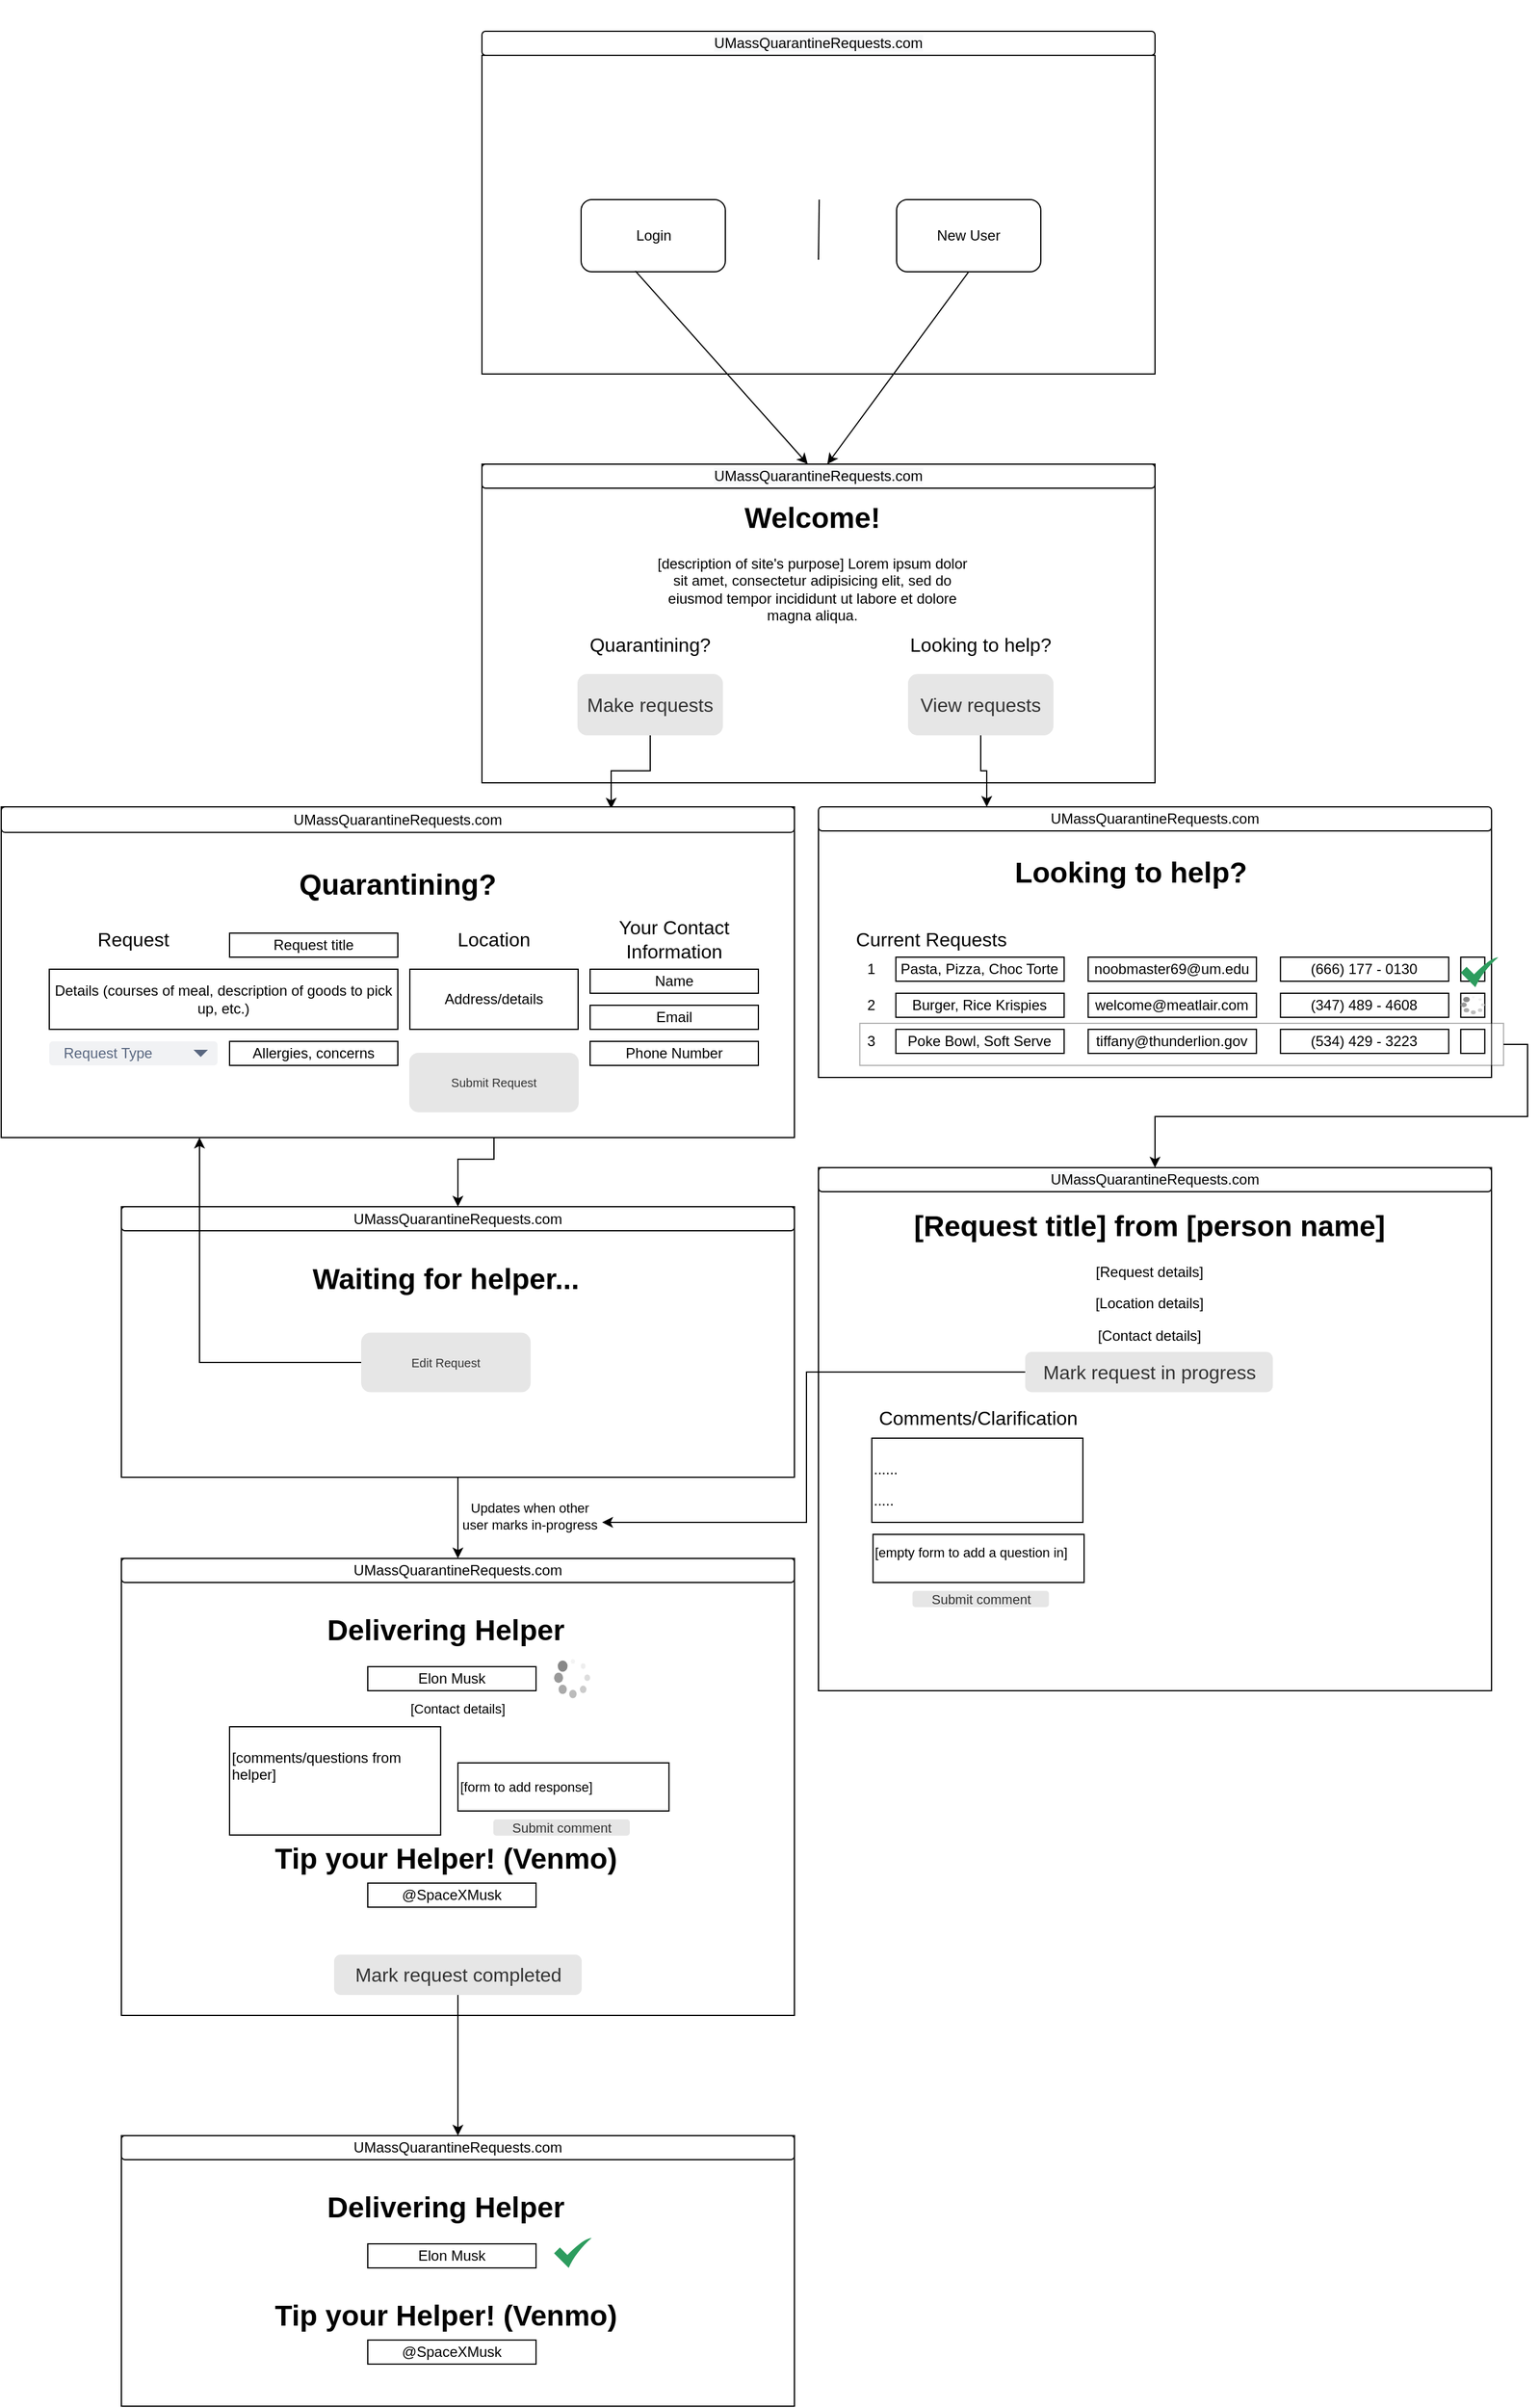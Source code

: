 <mxfile version="15.5.6" type="device"><diagram id="xOa8urjB6kpWdedyfURd" name="Page-1"><mxGraphModel dx="1113" dy="1816" grid="1" gridSize="10" guides="1" tooltips="1" connect="1" arrows="1" fold="1" page="1" pageScale="1" pageWidth="850" pageHeight="1100" math="0" shadow="0"><root><mxCell id="0"/><mxCell id="1" parent="0"/><mxCell id="gMZ0pz86UfZ7Bh6NmJJu-4" value="" style="rounded=0;whiteSpace=wrap;html=1;" parent="1" vertex="1"><mxGeometry x="570" y="-320" width="560" height="265" as="geometry"/></mxCell><mxCell id="gMZ0pz86UfZ7Bh6NmJJu-62" style="edgeStyle=orthogonalEdgeStyle;rounded=0;orthogonalLoop=1;jettySize=auto;html=1;entryX=0.769;entryY=0.071;entryDx=0;entryDy=0;entryPerimeter=0;" parent="1" source="gMZ0pz86UfZ7Bh6NmJJu-7" target="gMZ0pz86UfZ7Bh6NmJJu-18" edge="1"><mxGeometry relative="1" as="geometry"/></mxCell><mxCell id="gMZ0pz86UfZ7Bh6NmJJu-63" style="edgeStyle=orthogonalEdgeStyle;rounded=0;orthogonalLoop=1;jettySize=auto;html=1;entryX=0.25;entryY=0;entryDx=0;entryDy=0;" parent="1" source="gMZ0pz86UfZ7Bh6NmJJu-6" target="gMZ0pz86UfZ7Bh6NmJJu-60" edge="1"><mxGeometry relative="1" as="geometry"/></mxCell><mxCell id="gMZ0pz86UfZ7Bh6NmJJu-5" value="&lt;h1&gt;Welcome!&lt;/h1&gt;&lt;p&gt;[description of site's purpose]&amp;nbsp;&lt;span&gt;Lorem ipsum dolor sit amet, consectetur adipisicing elit, sed do eiusmod tempor incididunt ut labore et dolore magna aliqua.&lt;/span&gt;&lt;/p&gt;" style="text;html=1;strokeColor=none;fillColor=none;spacing=5;spacingTop=-20;whiteSpace=wrap;overflow=hidden;rounded=0;align=center;" parent="1" vertex="1"><mxGeometry x="705" y="-295" width="280" height="120" as="geometry"/></mxCell><mxCell id="gMZ0pz86UfZ7Bh6NmJJu-6" value="&lt;font style=&quot;font-size: 16px&quot;&gt;View requests&lt;/font&gt;" style="rounded=1;html=1;shadow=0;dashed=0;whiteSpace=wrap;fontSize=10;fillColor=#E6E6E6;align=center;strokeColor=#E6E6E6;fontColor=#333333;" parent="1" vertex="1"><mxGeometry x="925" y="-145" width="120" height="50" as="geometry"/></mxCell><mxCell id="gMZ0pz86UfZ7Bh6NmJJu-7" value="&lt;font style=&quot;font-size: 16px&quot;&gt;Make requests&lt;/font&gt;" style="rounded=1;html=1;shadow=0;dashed=0;whiteSpace=wrap;fontSize=10;fillColor=#E6E6E6;align=center;strokeColor=#E6E6E6;fontColor=#333333;" parent="1" vertex="1"><mxGeometry x="650" y="-145" width="120" height="50" as="geometry"/></mxCell><mxCell id="gMZ0pz86UfZ7Bh6NmJJu-8" value="Quarantining?" style="text;html=1;strokeColor=none;fillColor=none;align=center;verticalAlign=middle;whiteSpace=wrap;rounded=0;fontSize=16;" parent="1" vertex="1"><mxGeometry x="640" y="-185" width="140" height="30" as="geometry"/></mxCell><mxCell id="gMZ0pz86UfZ7Bh6NmJJu-9" value="Looking to help?" style="text;html=1;strokeColor=none;fillColor=none;align=center;verticalAlign=middle;whiteSpace=wrap;rounded=0;fontSize=16;" parent="1" vertex="1"><mxGeometry x="915" y="-185" width="140" height="30" as="geometry"/></mxCell><mxCell id="gMZ0pz86UfZ7Bh6NmJJu-10" value="&#10;&#10;&lt;span style=&quot;color: rgb(0, 0, 0); font-family: helvetica; font-size: 12px; font-style: normal; font-weight: 400; letter-spacing: normal; text-align: center; text-indent: 0px; text-transform: none; word-spacing: 0px; background-color: rgb(248, 249, 250); display: inline; float: none;&quot;&gt;UMassQuarantineRequests.com&lt;/span&gt;&#10;&#10;" style="rounded=1;whiteSpace=wrap;html=1;" parent="1" vertex="1"><mxGeometry x="570" y="-320" width="560" height="20" as="geometry"/></mxCell><mxCell id="gMZ0pz86UfZ7Bh6NmJJu-67" style="edgeStyle=orthogonalEdgeStyle;rounded=0;orthogonalLoop=1;jettySize=auto;html=1;exitX=0.5;exitY=1;exitDx=0;exitDy=0;entryX=0.5;entryY=0;entryDx=0;entryDy=0;" parent="1" source="8UkIw04C8tfjKHW86x7a-14" target="gMZ0pz86UfZ7Bh6NmJJu-61" edge="1"><mxGeometry relative="1" as="geometry"/></mxCell><mxCell id="gMZ0pz86UfZ7Bh6NmJJu-12" value="" style="rounded=0;whiteSpace=wrap;html=1;" parent="1" vertex="1"><mxGeometry x="170" y="-35" width="660" height="275" as="geometry"/></mxCell><mxCell id="gMZ0pz86UfZ7Bh6NmJJu-13" value="&lt;h1&gt;Quarantining?&lt;/h1&gt;" style="text;html=1;strokeColor=none;fillColor=none;spacing=5;spacingTop=-20;whiteSpace=wrap;overflow=hidden;rounded=0;align=center;" parent="1" vertex="1"><mxGeometry x="360" y="10" width="280" height="40" as="geometry"/></mxCell><mxCell id="gMZ0pz86UfZ7Bh6NmJJu-16" value="Request" style="text;html=1;strokeColor=none;fillColor=none;align=center;verticalAlign=middle;whiteSpace=wrap;rounded=0;fontSize=16;" parent="1" vertex="1"><mxGeometry x="210" y="60" width="140" height="30" as="geometry"/></mxCell><mxCell id="gMZ0pz86UfZ7Bh6NmJJu-17" value="Your Contact Information" style="text;html=1;strokeColor=none;fillColor=none;align=center;verticalAlign=middle;whiteSpace=wrap;rounded=0;fontSize=16;" parent="1" vertex="1"><mxGeometry x="660" y="60" width="140" height="30" as="geometry"/></mxCell><mxCell id="gMZ0pz86UfZ7Bh6NmJJu-18" value="UMassQuarantineRequests.com" style="rounded=1;whiteSpace=wrap;html=1;" parent="1" vertex="1"><mxGeometry x="170" y="-35" width="660" height="21.25" as="geometry"/></mxCell><mxCell id="gMZ0pz86UfZ7Bh6NmJJu-24" value="Email" style="rounded=0;whiteSpace=wrap;html=1;" parent="1" vertex="1"><mxGeometry x="660" y="130" width="140" height="20" as="geometry"/></mxCell><mxCell id="gMZ0pz86UfZ7Bh6NmJJu-25" value="Phone Number" style="rounded=0;whiteSpace=wrap;html=1;" parent="1" vertex="1"><mxGeometry x="660" y="160" width="140" height="20" as="geometry"/></mxCell><mxCell id="gMZ0pz86UfZ7Bh6NmJJu-27" value="Allergies, concerns" style="rounded=0;whiteSpace=wrap;html=1;" parent="1" vertex="1"><mxGeometry x="360" y="160" width="140" height="20" as="geometry"/></mxCell><mxCell id="gMZ0pz86UfZ7Bh6NmJJu-28" value="" style="rounded=0;whiteSpace=wrap;html=1;" parent="1" vertex="1"><mxGeometry x="850" y="-25" width="560" height="215" as="geometry"/></mxCell><mxCell id="gMZ0pz86UfZ7Bh6NmJJu-29" value="&lt;h1&gt;Looking to help?&lt;/h1&gt;" style="text;html=1;strokeColor=none;fillColor=none;spacing=5;spacingTop=-20;whiteSpace=wrap;overflow=hidden;rounded=0;align=center;" parent="1" vertex="1"><mxGeometry x="970" width="280" height="40" as="geometry"/></mxCell><mxCell id="gMZ0pz86UfZ7Bh6NmJJu-30" value="Current Requests" style="text;html=1;strokeColor=none;fillColor=none;align=center;verticalAlign=middle;whiteSpace=wrap;rounded=0;fontSize=16;" parent="1" vertex="1"><mxGeometry x="874.38" y="60" width="140" height="30" as="geometry"/></mxCell><mxCell id="8UkIw04C8tfjKHW86x7a-26" value="" style="rounded=0;whiteSpace=wrap;html=1;opacity=30;" parent="1" vertex="1"><mxGeometry x="884.38" y="145" width="535.62" height="35" as="geometry"/></mxCell><mxCell id="gMZ0pz86UfZ7Bh6NmJJu-33" value="Pasta, Pizza, Choc Torte" style="rounded=0;whiteSpace=wrap;html=1;" parent="1" vertex="1"><mxGeometry x="914.38" y="90" width="140" height="20" as="geometry"/></mxCell><mxCell id="gMZ0pz86UfZ7Bh6NmJJu-34" value="Burger, Rice Krispies" style="rounded=0;whiteSpace=wrap;html=1;" parent="1" vertex="1"><mxGeometry x="914.38" y="120" width="140" height="20" as="geometry"/></mxCell><mxCell id="gMZ0pz86UfZ7Bh6NmJJu-35" value="Poke Bowl, Soft Serve" style="rounded=0;whiteSpace=wrap;html=1;" parent="1" vertex="1"><mxGeometry x="914.38" y="150" width="140" height="20" as="geometry"/></mxCell><mxCell id="gMZ0pz86UfZ7Bh6NmJJu-36" value="noobmaster69@um.edu" style="rounded=0;whiteSpace=wrap;html=1;" parent="1" vertex="1"><mxGeometry x="1074.38" y="90" width="140" height="20" as="geometry"/></mxCell><mxCell id="gMZ0pz86UfZ7Bh6NmJJu-37" value="(666) 177 - 0130" style="rounded=0;whiteSpace=wrap;html=1;" parent="1" vertex="1"><mxGeometry x="1234.38" y="90" width="140" height="20" as="geometry"/></mxCell><mxCell id="gMZ0pz86UfZ7Bh6NmJJu-44" value="1" style="text;html=1;strokeColor=none;fillColor=none;align=center;verticalAlign=middle;whiteSpace=wrap;rounded=0;" parent="1" vertex="1"><mxGeometry x="864.38" y="85" width="60" height="30" as="geometry"/></mxCell><mxCell id="gMZ0pz86UfZ7Bh6NmJJu-46" value="2" style="text;html=1;strokeColor=none;fillColor=none;align=center;verticalAlign=middle;whiteSpace=wrap;rounded=0;" parent="1" vertex="1"><mxGeometry x="864.38" y="115" width="60" height="30" as="geometry"/></mxCell><mxCell id="gMZ0pz86UfZ7Bh6NmJJu-47" value="3" style="text;html=1;strokeColor=none;fillColor=none;align=center;verticalAlign=middle;whiteSpace=wrap;rounded=0;" parent="1" vertex="1"><mxGeometry x="864.38" y="145" width="60" height="30" as="geometry"/></mxCell><mxCell id="gMZ0pz86UfZ7Bh6NmJJu-49" value="welcome@meatlair.com" style="rounded=0;whiteSpace=wrap;html=1;" parent="1" vertex="1"><mxGeometry x="1074.38" y="120" width="140" height="20" as="geometry"/></mxCell><mxCell id="gMZ0pz86UfZ7Bh6NmJJu-50" value="(347)&amp;nbsp;489 - 4608" style="rounded=0;whiteSpace=wrap;html=1;" parent="1" vertex="1"><mxGeometry x="1234.38" y="120" width="140" height="20" as="geometry"/></mxCell><mxCell id="gMZ0pz86UfZ7Bh6NmJJu-51" value="tiffany@thunderlion.gov" style="rounded=0;whiteSpace=wrap;html=1;" parent="1" vertex="1"><mxGeometry x="1074.38" y="150" width="140" height="20" as="geometry"/></mxCell><mxCell id="gMZ0pz86UfZ7Bh6NmJJu-52" value="(534) 429 - 3223" style="rounded=0;whiteSpace=wrap;html=1;" parent="1" vertex="1"><mxGeometry x="1234.38" y="150" width="140" height="20" as="geometry"/></mxCell><mxCell id="gMZ0pz86UfZ7Bh6NmJJu-54" value="" style="rounded=0;whiteSpace=wrap;html=1;" parent="1" vertex="1"><mxGeometry x="1384.38" y="90" width="20" height="20" as="geometry"/></mxCell><mxCell id="gMZ0pz86UfZ7Bh6NmJJu-55" value="" style="rounded=0;whiteSpace=wrap;html=1;" parent="1" vertex="1"><mxGeometry x="1384.38" y="120" width="20" height="20" as="geometry"/></mxCell><mxCell id="8UkIw04C8tfjKHW86x7a-25" style="edgeStyle=orthogonalEdgeStyle;rounded=0;orthogonalLoop=1;jettySize=auto;html=1;exitX=1;exitY=0.5;exitDx=0;exitDy=0;entryX=0.5;entryY=0;entryDx=0;entryDy=0;" parent="1" source="8UkIw04C8tfjKHW86x7a-26" target="8UkIw04C8tfjKHW86x7a-22" edge="1"><mxGeometry relative="1" as="geometry"/></mxCell><mxCell id="gMZ0pz86UfZ7Bh6NmJJu-56" value="" style="rounded=0;whiteSpace=wrap;html=1;" parent="1" vertex="1"><mxGeometry x="1384.38" y="150" width="20" height="20" as="geometry"/></mxCell><mxCell id="gMZ0pz86UfZ7Bh6NmJJu-57" value="" style="sketch=0;html=1;aspect=fixed;strokeColor=none;shadow=0;align=center;verticalAlign=top;fillColor=#2D9C5E;shape=mxgraph.gcp2.check" parent="1" vertex="1"><mxGeometry x="1384.38" y="90" width="31.25" height="25" as="geometry"/></mxCell><mxCell id="gMZ0pz86UfZ7Bh6NmJJu-58" value="" style="verticalLabelPosition=bottom;shadow=0;dashed=0;align=center;html=1;verticalAlign=top;strokeWidth=1;shape=mxgraph.mockup.misc.loading_circle_1;pointerEvents=1" parent="1" vertex="1"><mxGeometry x="1384.38" y="122.5" width="20" height="15" as="geometry"/></mxCell><mxCell id="8UkIw04C8tfjKHW86x7a-67" style="edgeStyle=orthogonalEdgeStyle;rounded=0;orthogonalLoop=1;jettySize=auto;html=1;exitX=0.5;exitY=1;exitDx=0;exitDy=0;entryX=0.5;entryY=0;entryDx=0;entryDy=0;fontSize=11;" parent="1" source="gMZ0pz86UfZ7Bh6NmJJu-59" target="8UkIw04C8tfjKHW86x7a-60" edge="1"><mxGeometry relative="1" as="geometry"/></mxCell><mxCell id="gMZ0pz86UfZ7Bh6NmJJu-59" value="" style="rounded=0;whiteSpace=wrap;html=1;" parent="1" vertex="1"><mxGeometry x="270" y="297.5" width="560" height="225" as="geometry"/></mxCell><mxCell id="gMZ0pz86UfZ7Bh6NmJJu-60" value="UMassQuarantineRequests.com" style="rounded=1;whiteSpace=wrap;html=1;" parent="1" vertex="1"><mxGeometry x="850" y="-35" width="560" height="20" as="geometry"/></mxCell><mxCell id="gMZ0pz86UfZ7Bh6NmJJu-61" value="UMassQuarantineRequests.com" style="rounded=1;whiteSpace=wrap;html=1;" parent="1" vertex="1"><mxGeometry x="270" y="297.5" width="560" height="20" as="geometry"/></mxCell><mxCell id="gMZ0pz86UfZ7Bh6NmJJu-66" value="&lt;h1&gt;Waiting for helper...&lt;/h1&gt;" style="text;html=1;strokeColor=none;fillColor=none;spacing=5;spacingTop=-20;whiteSpace=wrap;overflow=hidden;rounded=0;align=center;" parent="1" vertex="1"><mxGeometry x="400" y="337.5" width="280" height="40" as="geometry"/></mxCell><mxCell id="8UkIw04C8tfjKHW86x7a-1" value="Address/details" style="rounded=0;whiteSpace=wrap;html=1;" parent="1" vertex="1"><mxGeometry x="510" y="100" width="140" height="50" as="geometry"/></mxCell><mxCell id="8UkIw04C8tfjKHW86x7a-2" value="Location" style="text;html=1;strokeColor=none;fillColor=none;align=center;verticalAlign=middle;whiteSpace=wrap;rounded=0;fontSize=16;" parent="1" vertex="1"><mxGeometry x="510" y="60" width="140" height="30" as="geometry"/></mxCell><mxCell id="8UkIw04C8tfjKHW86x7a-3" value="Request Type" style="rounded=1;fillColor=#F1F2F4;strokeColor=none;html=1;fontColor=#596780;align=left;fontSize=12;spacingLeft=10;sketch=0;" parent="1" vertex="1"><mxGeometry x="210" y="160" width="140" height="20" as="geometry"/></mxCell><mxCell id="8UkIw04C8tfjKHW86x7a-4" value="" style="shape=triangle;direction=south;fillColor=#596780;strokeColor=none;html=1;sketch=0;" parent="8UkIw04C8tfjKHW86x7a-3" vertex="1"><mxGeometry x="1" y="0.5" width="12" height="6" relative="1" as="geometry"><mxPoint x="-20" y="-3" as="offset"/></mxGeometry></mxCell><mxCell id="8UkIw04C8tfjKHW86x7a-12" value="Details (courses of meal, description of goods to pick up, etc.)" style="rounded=0;whiteSpace=wrap;html=1;" parent="1" vertex="1"><mxGeometry x="210" y="100" width="290" height="50" as="geometry"/></mxCell><mxCell id="8UkIw04C8tfjKHW86x7a-14" value="Submit Request" style="rounded=1;html=1;shadow=0;dashed=0;whiteSpace=wrap;fontSize=10;fillColor=#E6E6E6;align=center;strokeColor=#E6E6E6;fontColor=#333333;" parent="1" vertex="1"><mxGeometry x="510" y="170" width="140" height="48.44" as="geometry"/></mxCell><mxCell id="8UkIw04C8tfjKHW86x7a-16" value="" style="rounded=0;whiteSpace=wrap;html=1;" parent="1" vertex="1"><mxGeometry x="850" y="265" width="560" height="435" as="geometry"/></mxCell><mxCell id="8UkIw04C8tfjKHW86x7a-17" value="&lt;h1&gt;[Request title] from [person name]&lt;/h1&gt;&lt;p&gt;[Request details]&lt;/p&gt;&lt;p&gt;[Location details]&lt;/p&gt;&lt;p&gt;[Contact details]&lt;/p&gt;" style="text;html=1;strokeColor=none;fillColor=none;spacing=5;spacingTop=-20;whiteSpace=wrap;overflow=hidden;rounded=0;align=center;" parent="1" vertex="1"><mxGeometry x="912.5" y="293.75" width="425" height="120" as="geometry"/></mxCell><mxCell id="8UkIw04C8tfjKHW86x7a-69" style="edgeStyle=orthogonalEdgeStyle;rounded=0;orthogonalLoop=1;jettySize=auto;html=1;exitX=0;exitY=0.5;exitDx=0;exitDy=0;fontSize=11;" parent="1" source="8UkIw04C8tfjKHW86x7a-19" target="8UkIw04C8tfjKHW86x7a-70" edge="1"><mxGeometry relative="1" as="geometry"><mxPoint x="560" y="560" as="targetPoint"/><Array as="points"><mxPoint x="840" y="435"/><mxPoint x="840" y="560"/></Array></mxGeometry></mxCell><mxCell id="8UkIw04C8tfjKHW86x7a-19" value="&lt;font style=&quot;font-size: 16px&quot;&gt;Mark request in progress&lt;/font&gt;" style="rounded=1;html=1;shadow=0;dashed=0;whiteSpace=wrap;fontSize=10;fillColor=#E6E6E6;align=center;strokeColor=#E6E6E6;fontColor=#333333;" parent="1" vertex="1"><mxGeometry x="1022.5" y="418.75" width="205" height="32.5" as="geometry"/></mxCell><mxCell id="8UkIw04C8tfjKHW86x7a-22" value="&#10;&#10;&lt;span style=&quot;color: rgb(0, 0, 0); font-family: helvetica; font-size: 12px; font-style: normal; font-weight: 400; letter-spacing: normal; text-align: center; text-indent: 0px; text-transform: none; word-spacing: 0px; background-color: rgb(248, 249, 250); display: inline; float: none;&quot;&gt;UMassQuarantineRequests.com&lt;/span&gt;&#10;&#10;" style="rounded=1;whiteSpace=wrap;html=1;" parent="1" vertex="1"><mxGeometry x="850" y="265" width="560" height="20" as="geometry"/></mxCell><mxCell id="8UkIw04C8tfjKHW86x7a-29" value="Request title" style="rounded=0;whiteSpace=wrap;html=1;" parent="1" vertex="1"><mxGeometry x="360" y="70" width="140" height="20" as="geometry"/></mxCell><mxCell id="8UkIw04C8tfjKHW86x7a-30" value="Name" style="rounded=0;whiteSpace=wrap;html=1;" parent="1" vertex="1"><mxGeometry x="660" y="100" width="140" height="20" as="geometry"/></mxCell><mxCell id="8UkIw04C8tfjKHW86x7a-41" value="Comments/Clarification" style="text;html=1;strokeColor=none;fillColor=none;align=center;verticalAlign=middle;whiteSpace=wrap;rounded=0;fontSize=16;" parent="1" vertex="1"><mxGeometry x="912.5" y="457.5" width="140" height="30" as="geometry"/></mxCell><mxCell id="8UkIw04C8tfjKHW86x7a-42" value="&lt;p style=&quot;line-height: 1.2&quot;&gt;......&lt;/p&gt;&lt;p style=&quot;line-height: 1.2&quot;&gt;.....&lt;/p&gt;" style="rounded=0;whiteSpace=wrap;html=1;align=left;verticalAlign=top;" parent="1" vertex="1"><mxGeometry x="894.38" y="490" width="175.62" height="70" as="geometry"/></mxCell><mxCell id="8UkIw04C8tfjKHW86x7a-43" value="&lt;p style=&quot;line-height: 1 ; font-size: 11px&quot;&gt;&lt;font style=&quot;font-size: 11px&quot;&gt;[empty form to add a question in]&lt;/font&gt;&lt;/p&gt;&lt;p style=&quot;line-height: 0 ; font-size: 11px&quot;&gt;&lt;br&gt;&lt;/p&gt;" style="rounded=0;whiteSpace=wrap;html=1;align=left;verticalAlign=middle;spacing=2;" parent="1" vertex="1"><mxGeometry x="895.38" y="570" width="175.62" height="40" as="geometry"/></mxCell><mxCell id="8UkIw04C8tfjKHW86x7a-44" value="&lt;span style=&quot;font-size: 11px&quot;&gt;Submit comment&lt;/span&gt;" style="rounded=1;html=1;shadow=0;dashed=0;whiteSpace=wrap;fontSize=10;fillColor=#E6E6E6;align=center;strokeColor=#E6E6E6;fontColor=#333333;" parent="1" vertex="1"><mxGeometry x="928.75" y="617.5" width="112.5" height="12.5" as="geometry"/></mxCell><mxCell id="8UkIw04C8tfjKHW86x7a-45" value="" style="rounded=0;whiteSpace=wrap;html=1;" parent="1" vertex="1"><mxGeometry x="270" y="1070" width="560" height="225" as="geometry"/></mxCell><mxCell id="8UkIw04C8tfjKHW86x7a-46" value="UMassQuarantineRequests.com" style="rounded=1;whiteSpace=wrap;html=1;" parent="1" vertex="1"><mxGeometry x="270" y="1070" width="560" height="20" as="geometry"/></mxCell><mxCell id="8UkIw04C8tfjKHW86x7a-47" value="Elon Musk" style="rounded=0;whiteSpace=wrap;html=1;" parent="1" vertex="1"><mxGeometry x="475" y="1160" width="140" height="20" as="geometry"/></mxCell><mxCell id="8UkIw04C8tfjKHW86x7a-48" value="&lt;h1&gt;Delivering Helper&lt;/h1&gt;" style="text;html=1;strokeColor=none;fillColor=none;spacing=5;spacingTop=-20;whiteSpace=wrap;overflow=hidden;rounded=0;align=center;" parent="1" vertex="1"><mxGeometry x="400" y="1110" width="280" height="40" as="geometry"/></mxCell><mxCell id="8UkIw04C8tfjKHW86x7a-50" value="&lt;h1&gt;Tip your Helper! (Venmo)&lt;/h1&gt;" style="text;html=1;strokeColor=none;fillColor=none;spacing=5;spacingTop=-20;whiteSpace=wrap;overflow=hidden;rounded=0;align=center;" parent="1" vertex="1"><mxGeometry x="345" y="1200" width="390" height="40" as="geometry"/></mxCell><mxCell id="8UkIw04C8tfjKHW86x7a-51" value="@SpaceXMusk" style="rounded=0;whiteSpace=wrap;html=1;" parent="1" vertex="1"><mxGeometry x="475" y="1240" width="140" height="20" as="geometry"/></mxCell><mxCell id="8UkIw04C8tfjKHW86x7a-59" value="" style="rounded=0;whiteSpace=wrap;html=1;" parent="1" vertex="1"><mxGeometry x="270" y="590" width="560" height="380" as="geometry"/></mxCell><mxCell id="8UkIw04C8tfjKHW86x7a-68" style="edgeStyle=orthogonalEdgeStyle;rounded=0;orthogonalLoop=1;jettySize=auto;html=1;exitX=0.5;exitY=1;exitDx=0;exitDy=0;entryX=0.5;entryY=0;entryDx=0;entryDy=0;fontSize=11;" parent="1" source="8UkIw04C8tfjKHW86x7a-71" target="8UkIw04C8tfjKHW86x7a-46" edge="1"><mxGeometry relative="1" as="geometry"/></mxCell><mxCell id="8UkIw04C8tfjKHW86x7a-60" value="UMassQuarantineRequests.com" style="rounded=1;whiteSpace=wrap;html=1;" parent="1" vertex="1"><mxGeometry x="270" y="590" width="560" height="20" as="geometry"/></mxCell><mxCell id="8UkIw04C8tfjKHW86x7a-61" value="Elon Musk" style="rounded=0;whiteSpace=wrap;html=1;" parent="1" vertex="1"><mxGeometry x="475" y="680" width="140" height="20" as="geometry"/></mxCell><mxCell id="8UkIw04C8tfjKHW86x7a-62" value="&lt;h1&gt;Delivering Helper&lt;/h1&gt;" style="text;html=1;strokeColor=none;fillColor=none;spacing=5;spacingTop=-20;whiteSpace=wrap;overflow=hidden;rounded=0;align=center;" parent="1" vertex="1"><mxGeometry x="400" y="630" width="280" height="40" as="geometry"/></mxCell><mxCell id="8UkIw04C8tfjKHW86x7a-63" value="" style="verticalLabelPosition=bottom;shadow=0;dashed=0;align=center;html=1;verticalAlign=top;strokeWidth=1;shape=mxgraph.mockup.misc.loading_circle_1;pointerEvents=1" parent="1" vertex="1"><mxGeometry x="630" y="673.75" width="30" height="32.5" as="geometry"/></mxCell><mxCell id="8UkIw04C8tfjKHW86x7a-64" value="&lt;h1&gt;Tip your Helper! (Venmo)&lt;/h1&gt;" style="text;html=1;strokeColor=none;fillColor=none;spacing=5;spacingTop=-20;whiteSpace=wrap;overflow=hidden;rounded=0;align=center;" parent="1" vertex="1"><mxGeometry x="345" y="820" width="390" height="40" as="geometry"/></mxCell><mxCell id="8UkIw04C8tfjKHW86x7a-65" value="@SpaceXMusk" style="rounded=0;whiteSpace=wrap;html=1;" parent="1" vertex="1"><mxGeometry x="475" y="860" width="140" height="20" as="geometry"/></mxCell><mxCell id="8UkIw04C8tfjKHW86x7a-70" value="Updates when other user marks in-progress" style="text;html=1;strokeColor=none;fillColor=none;align=center;verticalAlign=middle;whiteSpace=wrap;rounded=0;fontSize=11;" parent="1" vertex="1"><mxGeometry x="550" y="540" width="120" height="30" as="geometry"/></mxCell><mxCell id="8UkIw04C8tfjKHW86x7a-71" value="&lt;font style=&quot;font-size: 16px&quot;&gt;Mark request completed&lt;/font&gt;" style="rounded=1;html=1;shadow=0;dashed=0;whiteSpace=wrap;fontSize=10;fillColor=#E6E6E6;align=center;strokeColor=#E6E6E6;fontColor=#333333;" parent="1" vertex="1"><mxGeometry x="447.5" y="920" width="205" height="32.5" as="geometry"/></mxCell><mxCell id="8UkIw04C8tfjKHW86x7a-76" value="" style="sketch=0;html=1;aspect=fixed;strokeColor=none;shadow=0;align=center;verticalAlign=top;fillColor=#2D9C5E;shape=mxgraph.gcp2.check" parent="1" vertex="1"><mxGeometry x="630.0" y="1155" width="31.25" height="25" as="geometry"/></mxCell><mxCell id="8UkIw04C8tfjKHW86x7a-77" value="[Contact details]" style="text;html=1;strokeColor=none;fillColor=none;align=center;verticalAlign=middle;whiteSpace=wrap;rounded=0;fontSize=11;" parent="1" vertex="1"><mxGeometry x="490" y="700" width="120" height="30" as="geometry"/></mxCell><mxCell id="8UkIw04C8tfjKHW86x7a-78" value="&lt;p style=&quot;line-height: 1.2&quot;&gt;[comments/questions from helper]&lt;/p&gt;" style="rounded=0;whiteSpace=wrap;html=1;align=left;verticalAlign=top;" parent="1" vertex="1"><mxGeometry x="360" y="730" width="175.62" height="90" as="geometry"/></mxCell><mxCell id="8UkIw04C8tfjKHW86x7a-79" value="&lt;p style=&quot;line-height: 1 ; font-size: 11px&quot;&gt;[form to add response]&lt;/p&gt;" style="rounded=0;whiteSpace=wrap;html=1;align=left;verticalAlign=middle;spacing=2;" parent="1" vertex="1"><mxGeometry x="550" y="760" width="175.62" height="40" as="geometry"/></mxCell><mxCell id="8UkIw04C8tfjKHW86x7a-80" value="&lt;span style=&quot;font-size: 11px&quot;&gt;Submit comment&lt;/span&gt;" style="rounded=1;html=1;shadow=0;dashed=0;whiteSpace=wrap;fontSize=10;fillColor=#E6E6E6;align=center;strokeColor=#E6E6E6;fontColor=#333333;" parent="1" vertex="1"><mxGeometry x="580.0" y="807.5" width="112.5" height="12.5" as="geometry"/></mxCell><mxCell id="8UkIw04C8tfjKHW86x7a-83" style="edgeStyle=orthogonalEdgeStyle;rounded=0;orthogonalLoop=1;jettySize=auto;html=1;exitX=0;exitY=0.5;exitDx=0;exitDy=0;entryX=0.25;entryY=1;entryDx=0;entryDy=0;fontSize=11;" parent="1" source="8UkIw04C8tfjKHW86x7a-82" target="gMZ0pz86UfZ7Bh6NmJJu-12" edge="1"><mxGeometry relative="1" as="geometry"/></mxCell><mxCell id="8UkIw04C8tfjKHW86x7a-82" value="Edit Request" style="rounded=1;html=1;shadow=0;dashed=0;whiteSpace=wrap;fontSize=10;fillColor=#E6E6E6;align=center;strokeColor=#E6E6E6;fontColor=#333333;" parent="1" vertex="1"><mxGeometry x="470" y="402.81" width="140" height="48.44" as="geometry"/></mxCell><mxCell id="MTcIwoVqt6RtLrn1y44d-1" value="" style="rounded=0;whiteSpace=wrap;html=1;" vertex="1" parent="1"><mxGeometry x="570" y="-660" width="560" height="265" as="geometry"/></mxCell><mxCell id="MTcIwoVqt6RtLrn1y44d-2" value="&#10;&#10;&lt;span style=&quot;color: rgb(0, 0, 0); font-family: helvetica; font-size: 12px; font-style: normal; font-weight: 400; letter-spacing: normal; text-align: center; text-indent: 0px; text-transform: none; word-spacing: 0px; background-color: rgb(248, 249, 250); display: inline; float: none;&quot;&gt;UMassQuarantineRequests.com&lt;/span&gt;&#10;&#10;" style="rounded=1;whiteSpace=wrap;html=1;" vertex="1" parent="1"><mxGeometry x="570" y="-680" width="560" height="20" as="geometry"/></mxCell><mxCell id="MTcIwoVqt6RtLrn1y44d-10" value="" style="endArrow=none;html=1;rounded=0;" edge="1" parent="1"><mxGeometry width="50" height="50" relative="1" as="geometry"><mxPoint x="850" y="-490" as="sourcePoint"/><mxPoint x="850.62" y="-540" as="targetPoint"/></mxGeometry></mxCell><mxCell id="MTcIwoVqt6RtLrn1y44d-11" value="Login" style="rounded=1;whiteSpace=wrap;html=1;" vertex="1" parent="1"><mxGeometry x="652.5" y="-540" width="120" height="60" as="geometry"/></mxCell><mxCell id="MTcIwoVqt6RtLrn1y44d-12" value="New User" style="rounded=1;whiteSpace=wrap;html=1;" vertex="1" parent="1"><mxGeometry x="915" y="-540" width="120" height="60" as="geometry"/></mxCell><mxCell id="MTcIwoVqt6RtLrn1y44d-14" value="" style="endArrow=classic;html=1;rounded=0;exitX=0.376;exitY=0.988;exitDx=0;exitDy=0;exitPerimeter=0;" edge="1" parent="1" source="MTcIwoVqt6RtLrn1y44d-11" target="gMZ0pz86UfZ7Bh6NmJJu-10"><mxGeometry width="50" height="50" relative="1" as="geometry"><mxPoint x="692.5" y="-390" as="sourcePoint"/><mxPoint x="742.5" y="-440" as="targetPoint"/></mxGeometry></mxCell><mxCell id="MTcIwoVqt6RtLrn1y44d-15" value="" style="endArrow=classic;html=1;rounded=0;exitX=0.5;exitY=1;exitDx=0;exitDy=0;" edge="1" parent="1" source="MTcIwoVqt6RtLrn1y44d-12" target="gMZ0pz86UfZ7Bh6NmJJu-10"><mxGeometry width="50" height="50" relative="1" as="geometry"><mxPoint x="1110" y="-350" as="sourcePoint"/><mxPoint x="1160" y="-400" as="targetPoint"/></mxGeometry></mxCell></root></mxGraphModel></diagram></mxfile>